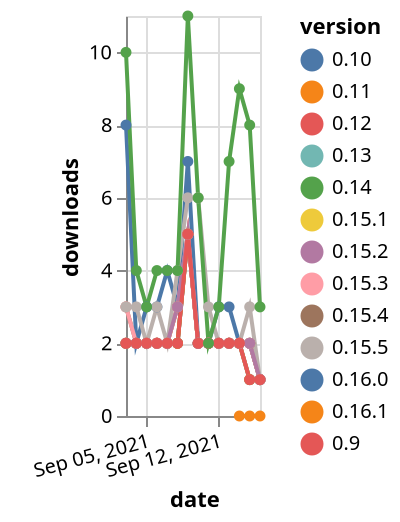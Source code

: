{"$schema": "https://vega.github.io/schema/vega-lite/v5.json", "description": "A simple bar chart with embedded data.", "data": {"values": [{"date": "2021-09-14", "total": 47, "delta": 0, "version": "0.16.1"}, {"date": "2021-09-15", "total": 66, "delta": 0, "version": "0.16.1"}, {"date": "2021-09-16", "total": 90, "delta": 0, "version": "0.16.1"}, {"date": "2021-09-03", "total": 812, "delta": 2, "version": "0.10"}, {"date": "2021-09-04", "total": 814, "delta": 2, "version": "0.10"}, {"date": "2021-09-05", "total": 816, "delta": 2, "version": "0.10"}, {"date": "2021-09-06", "total": 818, "delta": 2, "version": "0.10"}, {"date": "2021-09-07", "total": 820, "delta": 2, "version": "0.10"}, {"date": "2021-09-08", "total": 822, "delta": 2, "version": "0.10"}, {"date": "2021-09-09", "total": 827, "delta": 5, "version": "0.10"}, {"date": "2021-09-10", "total": 829, "delta": 2, "version": "0.10"}, {"date": "2021-09-11", "total": 831, "delta": 2, "version": "0.10"}, {"date": "2021-09-12", "total": 833, "delta": 2, "version": "0.10"}, {"date": "2021-09-13", "total": 835, "delta": 2, "version": "0.10"}, {"date": "2021-09-14", "total": 837, "delta": 2, "version": "0.10"}, {"date": "2021-09-15", "total": 838, "delta": 1, "version": "0.10"}, {"date": "2021-09-16", "total": 839, "delta": 1, "version": "0.10"}, {"date": "2021-09-03", "total": 296, "delta": 2, "version": "0.15.1"}, {"date": "2021-09-04", "total": 298, "delta": 2, "version": "0.15.1"}, {"date": "2021-09-05", "total": 300, "delta": 2, "version": "0.15.1"}, {"date": "2021-09-06", "total": 302, "delta": 2, "version": "0.15.1"}, {"date": "2021-09-07", "total": 304, "delta": 2, "version": "0.15.1"}, {"date": "2021-09-08", "total": 307, "delta": 3, "version": "0.15.1"}, {"date": "2021-09-09", "total": 312, "delta": 5, "version": "0.15.1"}, {"date": "2021-09-10", "total": 314, "delta": 2, "version": "0.15.1"}, {"date": "2021-09-11", "total": 316, "delta": 2, "version": "0.15.1"}, {"date": "2021-09-12", "total": 318, "delta": 2, "version": "0.15.1"}, {"date": "2021-09-13", "total": 320, "delta": 2, "version": "0.15.1"}, {"date": "2021-09-14", "total": 322, "delta": 2, "version": "0.15.1"}, {"date": "2021-09-15", "total": 324, "delta": 2, "version": "0.15.1"}, {"date": "2021-09-16", "total": 325, "delta": 1, "version": "0.15.1"}, {"date": "2021-09-03", "total": 726, "delta": 2, "version": "0.13"}, {"date": "2021-09-04", "total": 728, "delta": 2, "version": "0.13"}, {"date": "2021-09-05", "total": 730, "delta": 2, "version": "0.13"}, {"date": "2021-09-06", "total": 732, "delta": 2, "version": "0.13"}, {"date": "2021-09-07", "total": 734, "delta": 2, "version": "0.13"}, {"date": "2021-09-08", "total": 736, "delta": 2, "version": "0.13"}, {"date": "2021-09-09", "total": 741, "delta": 5, "version": "0.13"}, {"date": "2021-09-10", "total": 743, "delta": 2, "version": "0.13"}, {"date": "2021-09-11", "total": 745, "delta": 2, "version": "0.13"}, {"date": "2021-09-12", "total": 747, "delta": 2, "version": "0.13"}, {"date": "2021-09-13", "total": 749, "delta": 2, "version": "0.13"}, {"date": "2021-09-14", "total": 751, "delta": 2, "version": "0.13"}, {"date": "2021-09-15", "total": 752, "delta": 1, "version": "0.13"}, {"date": "2021-09-16", "total": 753, "delta": 1, "version": "0.13"}, {"date": "2021-09-03", "total": 868, "delta": 2, "version": "0.9"}, {"date": "2021-09-04", "total": 870, "delta": 2, "version": "0.9"}, {"date": "2021-09-05", "total": 872, "delta": 2, "version": "0.9"}, {"date": "2021-09-06", "total": 874, "delta": 2, "version": "0.9"}, {"date": "2021-09-07", "total": 876, "delta": 2, "version": "0.9"}, {"date": "2021-09-08", "total": 879, "delta": 3, "version": "0.9"}, {"date": "2021-09-09", "total": 884, "delta": 5, "version": "0.9"}, {"date": "2021-09-10", "total": 886, "delta": 2, "version": "0.9"}, {"date": "2021-09-11", "total": 888, "delta": 2, "version": "0.9"}, {"date": "2021-09-12", "total": 890, "delta": 2, "version": "0.9"}, {"date": "2021-09-13", "total": 892, "delta": 2, "version": "0.9"}, {"date": "2021-09-14", "total": 894, "delta": 2, "version": "0.9"}, {"date": "2021-09-15", "total": 896, "delta": 2, "version": "0.9"}, {"date": "2021-09-16", "total": 897, "delta": 1, "version": "0.9"}, {"date": "2021-09-03", "total": 252, "delta": 3, "version": "0.15.4"}, {"date": "2021-09-04", "total": 254, "delta": 2, "version": "0.15.4"}, {"date": "2021-09-05", "total": 256, "delta": 2, "version": "0.15.4"}, {"date": "2021-09-06", "total": 258, "delta": 2, "version": "0.15.4"}, {"date": "2021-09-07", "total": 260, "delta": 2, "version": "0.15.4"}, {"date": "2021-09-08", "total": 262, "delta": 2, "version": "0.15.4"}, {"date": "2021-09-09", "total": 267, "delta": 5, "version": "0.15.4"}, {"date": "2021-09-10", "total": 269, "delta": 2, "version": "0.15.4"}, {"date": "2021-09-11", "total": 271, "delta": 2, "version": "0.15.4"}, {"date": "2021-09-12", "total": 273, "delta": 2, "version": "0.15.4"}, {"date": "2021-09-13", "total": 275, "delta": 2, "version": "0.15.4"}, {"date": "2021-09-14", "total": 277, "delta": 2, "version": "0.15.4"}, {"date": "2021-09-15", "total": 279, "delta": 2, "version": "0.15.4"}, {"date": "2021-09-16", "total": 280, "delta": 1, "version": "0.15.4"}, {"date": "2021-09-03", "total": 806, "delta": 2, "version": "0.11"}, {"date": "2021-09-04", "total": 808, "delta": 2, "version": "0.11"}, {"date": "2021-09-05", "total": 810, "delta": 2, "version": "0.11"}, {"date": "2021-09-06", "total": 812, "delta": 2, "version": "0.11"}, {"date": "2021-09-07", "total": 814, "delta": 2, "version": "0.11"}, {"date": "2021-09-08", "total": 816, "delta": 2, "version": "0.11"}, {"date": "2021-09-09", "total": 821, "delta": 5, "version": "0.11"}, {"date": "2021-09-10", "total": 823, "delta": 2, "version": "0.11"}, {"date": "2021-09-11", "total": 825, "delta": 2, "version": "0.11"}, {"date": "2021-09-12", "total": 827, "delta": 2, "version": "0.11"}, {"date": "2021-09-13", "total": 829, "delta": 2, "version": "0.11"}, {"date": "2021-09-14", "total": 831, "delta": 2, "version": "0.11"}, {"date": "2021-09-15", "total": 832, "delta": 1, "version": "0.11"}, {"date": "2021-09-16", "total": 833, "delta": 1, "version": "0.11"}, {"date": "2021-09-03", "total": 67, "delta": 8, "version": "0.16.0"}, {"date": "2021-09-04", "total": 69, "delta": 2, "version": "0.16.0"}, {"date": "2021-09-05", "total": 72, "delta": 3, "version": "0.16.0"}, {"date": "2021-09-06", "total": 75, "delta": 3, "version": "0.16.0"}, {"date": "2021-09-07", "total": 79, "delta": 4, "version": "0.16.0"}, {"date": "2021-09-08", "total": 82, "delta": 3, "version": "0.16.0"}, {"date": "2021-09-09", "total": 89, "delta": 7, "version": "0.16.0"}, {"date": "2021-09-10", "total": 91, "delta": 2, "version": "0.16.0"}, {"date": "2021-09-11", "total": 93, "delta": 2, "version": "0.16.0"}, {"date": "2021-09-12", "total": 96, "delta": 3, "version": "0.16.0"}, {"date": "2021-09-13", "total": 99, "delta": 3, "version": "0.16.0"}, {"date": "2021-09-14", "total": 101, "delta": 2, "version": "0.16.0"}, {"date": "2021-09-15", "total": 103, "delta": 2, "version": "0.16.0"}, {"date": "2021-09-16", "total": 104, "delta": 1, "version": "0.16.0"}, {"date": "2021-09-03", "total": 257, "delta": 3, "version": "0.15.3"}, {"date": "2021-09-04", "total": 259, "delta": 2, "version": "0.15.3"}, {"date": "2021-09-05", "total": 261, "delta": 2, "version": "0.15.3"}, {"date": "2021-09-06", "total": 263, "delta": 2, "version": "0.15.3"}, {"date": "2021-09-07", "total": 265, "delta": 2, "version": "0.15.3"}, {"date": "2021-09-08", "total": 268, "delta": 3, "version": "0.15.3"}, {"date": "2021-09-09", "total": 273, "delta": 5, "version": "0.15.3"}, {"date": "2021-09-10", "total": 275, "delta": 2, "version": "0.15.3"}, {"date": "2021-09-11", "total": 277, "delta": 2, "version": "0.15.3"}, {"date": "2021-09-12", "total": 279, "delta": 2, "version": "0.15.3"}, {"date": "2021-09-13", "total": 281, "delta": 2, "version": "0.15.3"}, {"date": "2021-09-14", "total": 283, "delta": 2, "version": "0.15.3"}, {"date": "2021-09-15", "total": 285, "delta": 2, "version": "0.15.3"}, {"date": "2021-09-16", "total": 286, "delta": 1, "version": "0.15.3"}, {"date": "2021-09-03", "total": 139, "delta": 3, "version": "0.15.5"}, {"date": "2021-09-04", "total": 142, "delta": 3, "version": "0.15.5"}, {"date": "2021-09-05", "total": 144, "delta": 2, "version": "0.15.5"}, {"date": "2021-09-06", "total": 147, "delta": 3, "version": "0.15.5"}, {"date": "2021-09-07", "total": 149, "delta": 2, "version": "0.15.5"}, {"date": "2021-09-08", "total": 153, "delta": 4, "version": "0.15.5"}, {"date": "2021-09-09", "total": 159, "delta": 6, "version": "0.15.5"}, {"date": "2021-09-10", "total": 165, "delta": 6, "version": "0.15.5"}, {"date": "2021-09-11", "total": 168, "delta": 3, "version": "0.15.5"}, {"date": "2021-09-12", "total": 170, "delta": 2, "version": "0.15.5"}, {"date": "2021-09-13", "total": 172, "delta": 2, "version": "0.15.5"}, {"date": "2021-09-14", "total": 174, "delta": 2, "version": "0.15.5"}, {"date": "2021-09-15", "total": 177, "delta": 3, "version": "0.15.5"}, {"date": "2021-09-16", "total": 178, "delta": 1, "version": "0.15.5"}, {"date": "2021-09-03", "total": 305, "delta": 2, "version": "0.15.2"}, {"date": "2021-09-04", "total": 307, "delta": 2, "version": "0.15.2"}, {"date": "2021-09-05", "total": 309, "delta": 2, "version": "0.15.2"}, {"date": "2021-09-06", "total": 311, "delta": 2, "version": "0.15.2"}, {"date": "2021-09-07", "total": 313, "delta": 2, "version": "0.15.2"}, {"date": "2021-09-08", "total": 316, "delta": 3, "version": "0.15.2"}, {"date": "2021-09-09", "total": 321, "delta": 5, "version": "0.15.2"}, {"date": "2021-09-10", "total": 323, "delta": 2, "version": "0.15.2"}, {"date": "2021-09-11", "total": 325, "delta": 2, "version": "0.15.2"}, {"date": "2021-09-12", "total": 327, "delta": 2, "version": "0.15.2"}, {"date": "2021-09-13", "total": 329, "delta": 2, "version": "0.15.2"}, {"date": "2021-09-14", "total": 331, "delta": 2, "version": "0.15.2"}, {"date": "2021-09-15", "total": 333, "delta": 2, "version": "0.15.2"}, {"date": "2021-09-16", "total": 334, "delta": 1, "version": "0.15.2"}, {"date": "2021-09-03", "total": 792, "delta": 2, "version": "0.12"}, {"date": "2021-09-04", "total": 794, "delta": 2, "version": "0.12"}, {"date": "2021-09-05", "total": 796, "delta": 2, "version": "0.12"}, {"date": "2021-09-06", "total": 798, "delta": 2, "version": "0.12"}, {"date": "2021-09-07", "total": 800, "delta": 2, "version": "0.12"}, {"date": "2021-09-08", "total": 802, "delta": 2, "version": "0.12"}, {"date": "2021-09-09", "total": 807, "delta": 5, "version": "0.12"}, {"date": "2021-09-10", "total": 809, "delta": 2, "version": "0.12"}, {"date": "2021-09-11", "total": 811, "delta": 2, "version": "0.12"}, {"date": "2021-09-12", "total": 813, "delta": 2, "version": "0.12"}, {"date": "2021-09-13", "total": 815, "delta": 2, "version": "0.12"}, {"date": "2021-09-14", "total": 817, "delta": 2, "version": "0.12"}, {"date": "2021-09-15", "total": 818, "delta": 1, "version": "0.12"}, {"date": "2021-09-16", "total": 819, "delta": 1, "version": "0.12"}, {"date": "2021-09-03", "total": 870, "delta": 10, "version": "0.14"}, {"date": "2021-09-04", "total": 874, "delta": 4, "version": "0.14"}, {"date": "2021-09-05", "total": 877, "delta": 3, "version": "0.14"}, {"date": "2021-09-06", "total": 881, "delta": 4, "version": "0.14"}, {"date": "2021-09-07", "total": 885, "delta": 4, "version": "0.14"}, {"date": "2021-09-08", "total": 889, "delta": 4, "version": "0.14"}, {"date": "2021-09-09", "total": 900, "delta": 11, "version": "0.14"}, {"date": "2021-09-10", "total": 906, "delta": 6, "version": "0.14"}, {"date": "2021-09-11", "total": 908, "delta": 2, "version": "0.14"}, {"date": "2021-09-12", "total": 911, "delta": 3, "version": "0.14"}, {"date": "2021-09-13", "total": 918, "delta": 7, "version": "0.14"}, {"date": "2021-09-14", "total": 927, "delta": 9, "version": "0.14"}, {"date": "2021-09-15", "total": 935, "delta": 8, "version": "0.14"}, {"date": "2021-09-16", "total": 938, "delta": 3, "version": "0.14"}]}, "width": "container", "mark": {"type": "line", "point": {"filled": true}}, "encoding": {"x": {"field": "date", "type": "temporal", "timeUnit": "yearmonthdate", "title": "date", "axis": {"labelAngle": -15}}, "y": {"field": "delta", "type": "quantitative", "title": "downloads"}, "color": {"field": "version", "type": "nominal"}, "tooltip": {"field": "delta"}}}